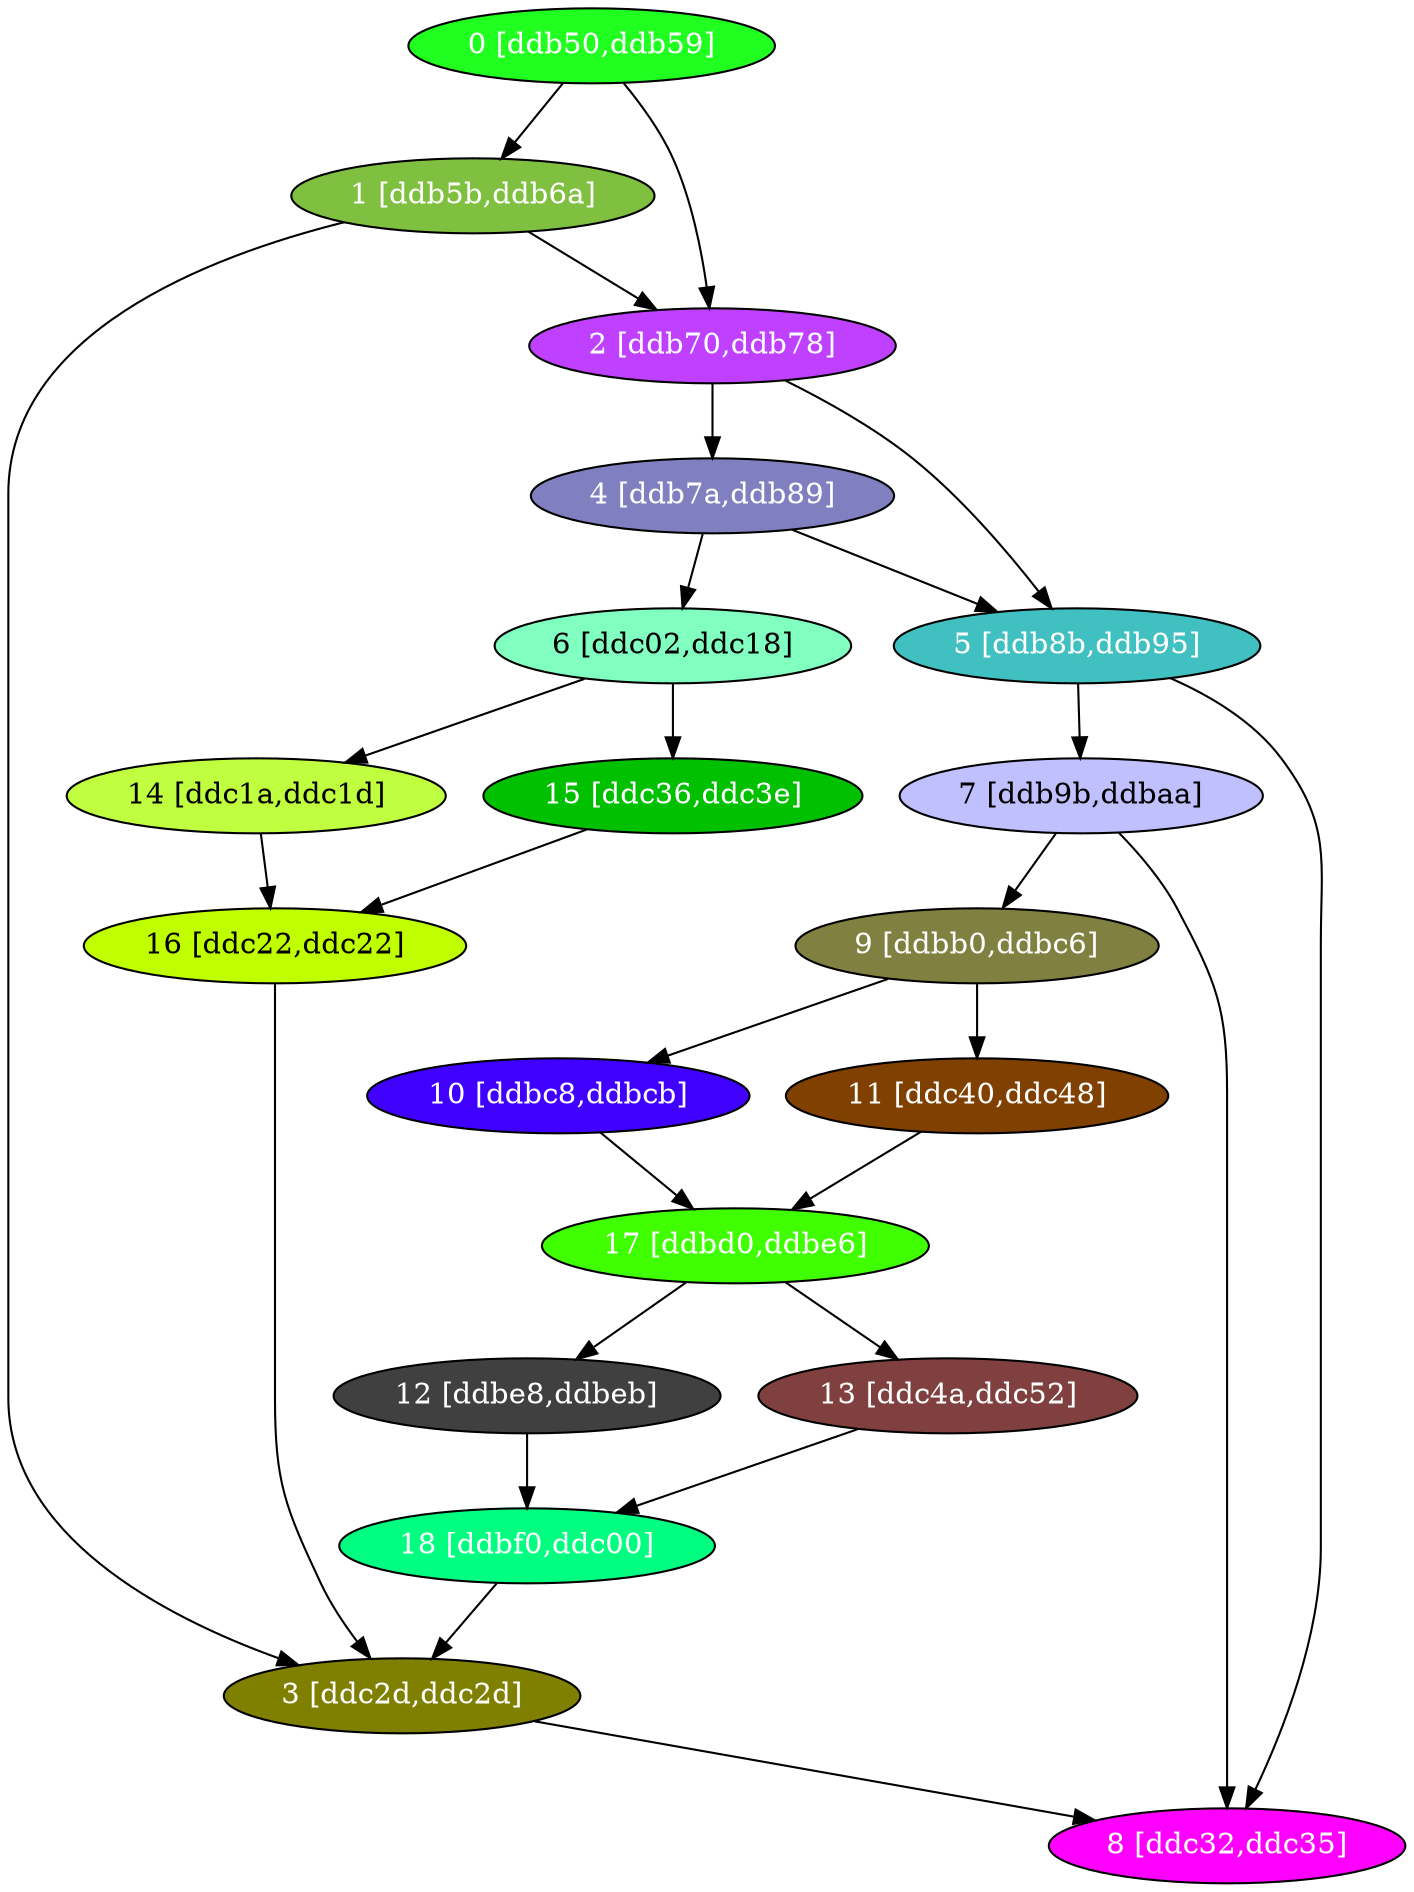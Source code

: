 diGraph libnss3{
	libnss3_0  [style=filled fillcolor="#20FF20" fontcolor="#ffffff" shape=oval label="0 [ddb50,ddb59]"]
	libnss3_1  [style=filled fillcolor="#80C040" fontcolor="#ffffff" shape=oval label="1 [ddb5b,ddb6a]"]
	libnss3_2  [style=filled fillcolor="#C040FF" fontcolor="#ffffff" shape=oval label="2 [ddb70,ddb78]"]
	libnss3_3  [style=filled fillcolor="#808000" fontcolor="#ffffff" shape=oval label="3 [ddc2d,ddc2d]"]
	libnss3_4  [style=filled fillcolor="#8080C0" fontcolor="#ffffff" shape=oval label="4 [ddb7a,ddb89]"]
	libnss3_5  [style=filled fillcolor="#40C0C0" fontcolor="#ffffff" shape=oval label="5 [ddb8b,ddb95]"]
	libnss3_6  [style=filled fillcolor="#80FFC0" fontcolor="#000000" shape=oval label="6 [ddc02,ddc18]"]
	libnss3_7  [style=filled fillcolor="#C0C0FF" fontcolor="#000000" shape=oval label="7 [ddb9b,ddbaa]"]
	libnss3_8  [style=filled fillcolor="#FF00FF" fontcolor="#ffffff" shape=oval label="8 [ddc32,ddc35]"]
	libnss3_9  [style=filled fillcolor="#808040" fontcolor="#ffffff" shape=oval label="9 [ddbb0,ddbc6]"]
	libnss3_a  [style=filled fillcolor="#4000FF" fontcolor="#ffffff" shape=oval label="10 [ddbc8,ddbcb]"]
	libnss3_b  [style=filled fillcolor="#804000" fontcolor="#ffffff" shape=oval label="11 [ddc40,ddc48]"]
	libnss3_c  [style=filled fillcolor="#404040" fontcolor="#ffffff" shape=oval label="12 [ddbe8,ddbeb]"]
	libnss3_d  [style=filled fillcolor="#804040" fontcolor="#ffffff" shape=oval label="13 [ddc4a,ddc52]"]
	libnss3_e  [style=filled fillcolor="#C0FF40" fontcolor="#000000" shape=oval label="14 [ddc1a,ddc1d]"]
	libnss3_f  [style=filled fillcolor="#00C000" fontcolor="#ffffff" shape=oval label="15 [ddc36,ddc3e]"]
	libnss3_10  [style=filled fillcolor="#C0FF00" fontcolor="#000000" shape=oval label="16 [ddc22,ddc22]"]
	libnss3_11  [style=filled fillcolor="#40FF00" fontcolor="#ffffff" shape=oval label="17 [ddbd0,ddbe6]"]
	libnss3_12  [style=filled fillcolor="#00FF80" fontcolor="#ffffff" shape=oval label="18 [ddbf0,ddc00]"]

	libnss3_0 -> libnss3_1
	libnss3_0 -> libnss3_2
	libnss3_1 -> libnss3_2
	libnss3_1 -> libnss3_3
	libnss3_2 -> libnss3_4
	libnss3_2 -> libnss3_5
	libnss3_3 -> libnss3_8
	libnss3_4 -> libnss3_5
	libnss3_4 -> libnss3_6
	libnss3_5 -> libnss3_7
	libnss3_5 -> libnss3_8
	libnss3_6 -> libnss3_e
	libnss3_6 -> libnss3_f
	libnss3_7 -> libnss3_8
	libnss3_7 -> libnss3_9
	libnss3_9 -> libnss3_a
	libnss3_9 -> libnss3_b
	libnss3_a -> libnss3_11
	libnss3_b -> libnss3_11
	libnss3_c -> libnss3_12
	libnss3_d -> libnss3_12
	libnss3_e -> libnss3_10
	libnss3_f -> libnss3_10
	libnss3_10 -> libnss3_3
	libnss3_11 -> libnss3_c
	libnss3_11 -> libnss3_d
	libnss3_12 -> libnss3_3
}